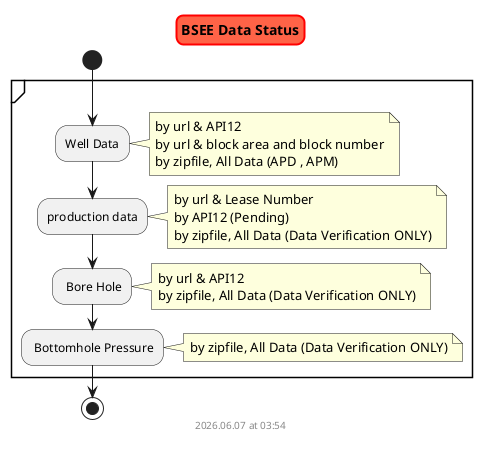 @startuml bsee_data_status
skinparam titleBorderRoundCorner 15
skinparam titleBorderThickness 2
skinparam titleBorderColor red
skinparam titleBackgroundColor Tomato

title BSEE Data Status 

start

    partition {

        :Well Data;
            note right
                by url & API12
                by url & block area and block number
                by zipfile, All Data (APD , APM)
            end note

        :production data;
            note right
                by url & Lease Number
                by API12 (Pending) 
                by zipfile, All Data (Data Verification ONLY)
            end note

        : Bore Hole;
            note right
                by url & API12
                by zipfile, All Data (Data Verification ONLY)
            end note

        : Bottomhole Pressure;
            note right
                by zipfile, All Data (Data Verification ONLY)
            end note

    }

stop

footer
%date("yyyy.MM.dd' at 'HH:mm")
%filename()
end footer

@enduml